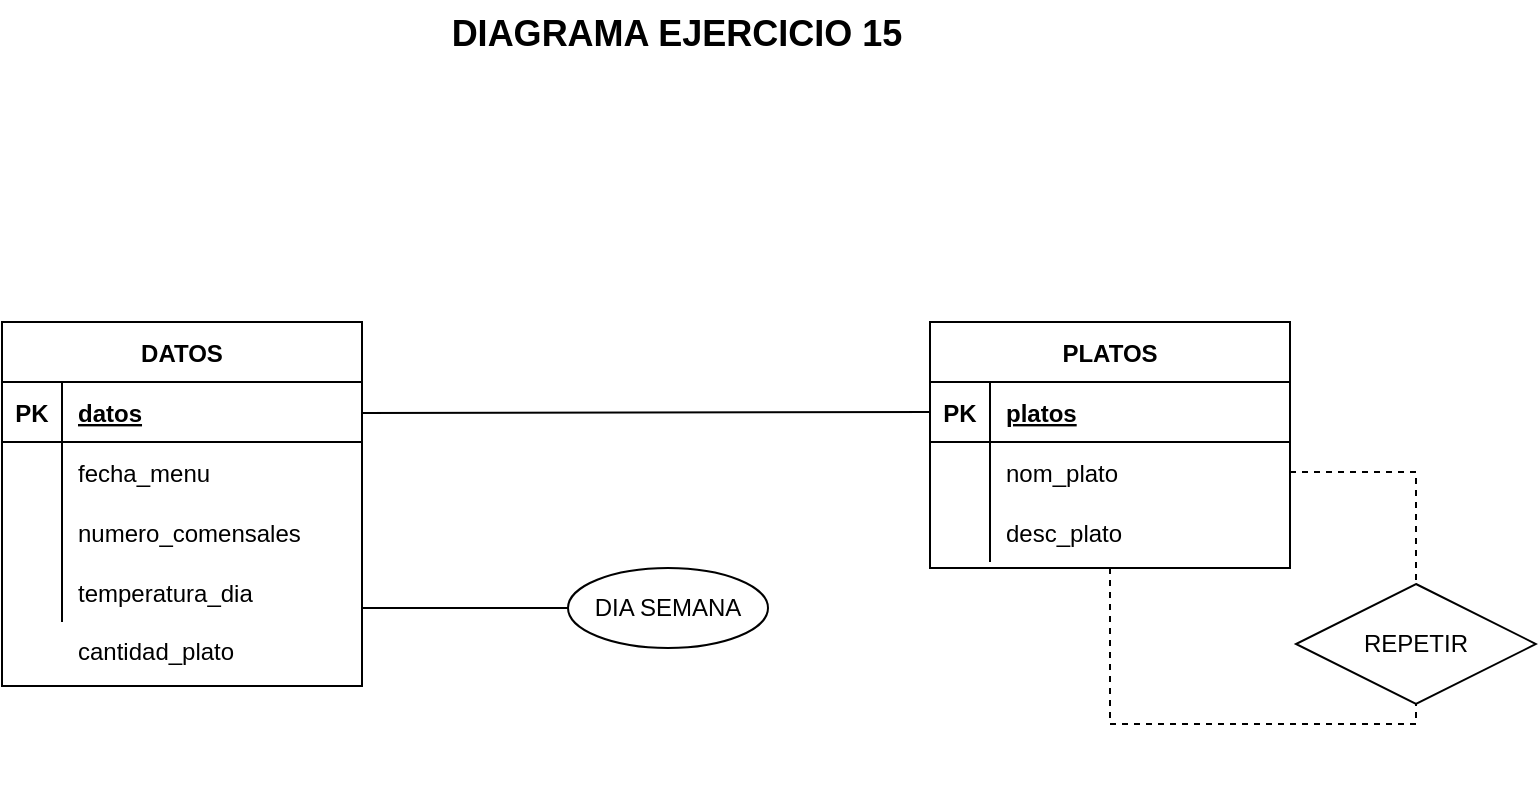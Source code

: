<mxfile version="20.1.4" type="github">
  <diagram id="-HrnMLMHnISkdgIZ-pA1" name="Página-1">
    <mxGraphModel dx="1422" dy="744" grid="0" gridSize="10" guides="1" tooltips="1" connect="1" arrows="1" fold="1" page="1" pageScale="1" pageWidth="1169" pageHeight="827" math="0" shadow="0">
      <root>
        <mxCell id="0" />
        <mxCell id="1" parent="0" />
        <mxCell id="fyiqRnM5UawtUj4CZROI-1" value="DATOS" style="shape=table;startSize=30;container=1;collapsible=1;childLayout=tableLayout;fixedRows=1;rowLines=0;fontStyle=1;align=center;resizeLast=1;" vertex="1" parent="1">
          <mxGeometry x="265" y="199" width="180" height="182" as="geometry" />
        </mxCell>
        <mxCell id="fyiqRnM5UawtUj4CZROI-2" value="" style="shape=tableRow;horizontal=0;startSize=0;swimlaneHead=0;swimlaneBody=0;fillColor=none;collapsible=0;dropTarget=0;points=[[0,0.5],[1,0.5]];portConstraint=eastwest;top=0;left=0;right=0;bottom=1;" vertex="1" parent="fyiqRnM5UawtUj4CZROI-1">
          <mxGeometry y="30" width="180" height="30" as="geometry" />
        </mxCell>
        <mxCell id="fyiqRnM5UawtUj4CZROI-3" value="PK" style="shape=partialRectangle;connectable=0;fillColor=none;top=0;left=0;bottom=0;right=0;fontStyle=1;overflow=hidden;" vertex="1" parent="fyiqRnM5UawtUj4CZROI-2">
          <mxGeometry width="30" height="30" as="geometry">
            <mxRectangle width="30" height="30" as="alternateBounds" />
          </mxGeometry>
        </mxCell>
        <mxCell id="fyiqRnM5UawtUj4CZROI-4" value="datos" style="shape=partialRectangle;connectable=0;fillColor=none;top=0;left=0;bottom=0;right=0;align=left;spacingLeft=6;fontStyle=5;overflow=hidden;" vertex="1" parent="fyiqRnM5UawtUj4CZROI-2">
          <mxGeometry x="30" width="150" height="30" as="geometry">
            <mxRectangle width="150" height="30" as="alternateBounds" />
          </mxGeometry>
        </mxCell>
        <mxCell id="fyiqRnM5UawtUj4CZROI-5" value="" style="shape=tableRow;horizontal=0;startSize=0;swimlaneHead=0;swimlaneBody=0;fillColor=none;collapsible=0;dropTarget=0;points=[[0,0.5],[1,0.5]];portConstraint=eastwest;top=0;left=0;right=0;bottom=0;" vertex="1" parent="fyiqRnM5UawtUj4CZROI-1">
          <mxGeometry y="60" width="180" height="30" as="geometry" />
        </mxCell>
        <mxCell id="fyiqRnM5UawtUj4CZROI-6" value="" style="shape=partialRectangle;connectable=0;fillColor=none;top=0;left=0;bottom=0;right=0;editable=1;overflow=hidden;" vertex="1" parent="fyiqRnM5UawtUj4CZROI-5">
          <mxGeometry width="30" height="30" as="geometry">
            <mxRectangle width="30" height="30" as="alternateBounds" />
          </mxGeometry>
        </mxCell>
        <mxCell id="fyiqRnM5UawtUj4CZROI-7" value="fecha_menu" style="shape=partialRectangle;connectable=0;fillColor=none;top=0;left=0;bottom=0;right=0;align=left;spacingLeft=6;overflow=hidden;" vertex="1" parent="fyiqRnM5UawtUj4CZROI-5">
          <mxGeometry x="30" width="150" height="30" as="geometry">
            <mxRectangle width="150" height="30" as="alternateBounds" />
          </mxGeometry>
        </mxCell>
        <mxCell id="fyiqRnM5UawtUj4CZROI-8" value="" style="shape=tableRow;horizontal=0;startSize=0;swimlaneHead=0;swimlaneBody=0;fillColor=none;collapsible=0;dropTarget=0;points=[[0,0.5],[1,0.5]];portConstraint=eastwest;top=0;left=0;right=0;bottom=0;" vertex="1" parent="fyiqRnM5UawtUj4CZROI-1">
          <mxGeometry y="90" width="180" height="30" as="geometry" />
        </mxCell>
        <mxCell id="fyiqRnM5UawtUj4CZROI-9" value="" style="shape=partialRectangle;connectable=0;fillColor=none;top=0;left=0;bottom=0;right=0;editable=1;overflow=hidden;" vertex="1" parent="fyiqRnM5UawtUj4CZROI-8">
          <mxGeometry width="30" height="30" as="geometry">
            <mxRectangle width="30" height="30" as="alternateBounds" />
          </mxGeometry>
        </mxCell>
        <mxCell id="fyiqRnM5UawtUj4CZROI-10" value="numero_comensales" style="shape=partialRectangle;connectable=0;fillColor=none;top=0;left=0;bottom=0;right=0;align=left;spacingLeft=6;overflow=hidden;" vertex="1" parent="fyiqRnM5UawtUj4CZROI-8">
          <mxGeometry x="30" width="150" height="30" as="geometry">
            <mxRectangle width="150" height="30" as="alternateBounds" />
          </mxGeometry>
        </mxCell>
        <mxCell id="fyiqRnM5UawtUj4CZROI-11" value="" style="shape=tableRow;horizontal=0;startSize=0;swimlaneHead=0;swimlaneBody=0;fillColor=none;collapsible=0;dropTarget=0;points=[[0,0.5],[1,0.5]];portConstraint=eastwest;top=0;left=0;right=0;bottom=0;" vertex="1" parent="fyiqRnM5UawtUj4CZROI-1">
          <mxGeometry y="120" width="180" height="30" as="geometry" />
        </mxCell>
        <mxCell id="fyiqRnM5UawtUj4CZROI-12" value="" style="shape=partialRectangle;connectable=0;fillColor=none;top=0;left=0;bottom=0;right=0;editable=1;overflow=hidden;" vertex="1" parent="fyiqRnM5UawtUj4CZROI-11">
          <mxGeometry width="30" height="30" as="geometry">
            <mxRectangle width="30" height="30" as="alternateBounds" />
          </mxGeometry>
        </mxCell>
        <mxCell id="fyiqRnM5UawtUj4CZROI-13" value="temperatura_dia" style="shape=partialRectangle;connectable=0;fillColor=none;top=0;left=0;bottom=0;right=0;align=left;spacingLeft=6;overflow=hidden;" vertex="1" parent="fyiqRnM5UawtUj4CZROI-11">
          <mxGeometry x="30" width="150" height="30" as="geometry">
            <mxRectangle width="150" height="30" as="alternateBounds" />
          </mxGeometry>
        </mxCell>
        <mxCell id="fyiqRnM5UawtUj4CZROI-14" value="PLATOS" style="shape=table;startSize=30;container=1;collapsible=1;childLayout=tableLayout;fixedRows=1;rowLines=0;fontStyle=1;align=center;resizeLast=1;" vertex="1" parent="1">
          <mxGeometry x="729" y="199" width="180" height="123" as="geometry" />
        </mxCell>
        <mxCell id="fyiqRnM5UawtUj4CZROI-15" value="" style="shape=tableRow;horizontal=0;startSize=0;swimlaneHead=0;swimlaneBody=0;fillColor=none;collapsible=0;dropTarget=0;points=[[0,0.5],[1,0.5]];portConstraint=eastwest;top=0;left=0;right=0;bottom=1;" vertex="1" parent="fyiqRnM5UawtUj4CZROI-14">
          <mxGeometry y="30" width="180" height="30" as="geometry" />
        </mxCell>
        <mxCell id="fyiqRnM5UawtUj4CZROI-16" value="PK" style="shape=partialRectangle;connectable=0;fillColor=none;top=0;left=0;bottom=0;right=0;fontStyle=1;overflow=hidden;" vertex="1" parent="fyiqRnM5UawtUj4CZROI-15">
          <mxGeometry width="30" height="30" as="geometry">
            <mxRectangle width="30" height="30" as="alternateBounds" />
          </mxGeometry>
        </mxCell>
        <mxCell id="fyiqRnM5UawtUj4CZROI-17" value="platos" style="shape=partialRectangle;connectable=0;fillColor=none;top=0;left=0;bottom=0;right=0;align=left;spacingLeft=6;fontStyle=5;overflow=hidden;" vertex="1" parent="fyiqRnM5UawtUj4CZROI-15">
          <mxGeometry x="30" width="150" height="30" as="geometry">
            <mxRectangle width="150" height="30" as="alternateBounds" />
          </mxGeometry>
        </mxCell>
        <mxCell id="fyiqRnM5UawtUj4CZROI-18" value="" style="shape=tableRow;horizontal=0;startSize=0;swimlaneHead=0;swimlaneBody=0;fillColor=none;collapsible=0;dropTarget=0;points=[[0,0.5],[1,0.5]];portConstraint=eastwest;top=0;left=0;right=0;bottom=0;" vertex="1" parent="fyiqRnM5UawtUj4CZROI-14">
          <mxGeometry y="60" width="180" height="30" as="geometry" />
        </mxCell>
        <mxCell id="fyiqRnM5UawtUj4CZROI-19" value="" style="shape=partialRectangle;connectable=0;fillColor=none;top=0;left=0;bottom=0;right=0;editable=1;overflow=hidden;" vertex="1" parent="fyiqRnM5UawtUj4CZROI-18">
          <mxGeometry width="30" height="30" as="geometry">
            <mxRectangle width="30" height="30" as="alternateBounds" />
          </mxGeometry>
        </mxCell>
        <mxCell id="fyiqRnM5UawtUj4CZROI-20" value="nom_plato" style="shape=partialRectangle;connectable=0;fillColor=none;top=0;left=0;bottom=0;right=0;align=left;spacingLeft=6;overflow=hidden;" vertex="1" parent="fyiqRnM5UawtUj4CZROI-18">
          <mxGeometry x="30" width="150" height="30" as="geometry">
            <mxRectangle width="150" height="30" as="alternateBounds" />
          </mxGeometry>
        </mxCell>
        <mxCell id="fyiqRnM5UawtUj4CZROI-21" value="" style="shape=tableRow;horizontal=0;startSize=0;swimlaneHead=0;swimlaneBody=0;fillColor=none;collapsible=0;dropTarget=0;points=[[0,0.5],[1,0.5]];portConstraint=eastwest;top=0;left=0;right=0;bottom=0;" vertex="1" parent="fyiqRnM5UawtUj4CZROI-14">
          <mxGeometry y="90" width="180" height="30" as="geometry" />
        </mxCell>
        <mxCell id="fyiqRnM5UawtUj4CZROI-22" value="" style="shape=partialRectangle;connectable=0;fillColor=none;top=0;left=0;bottom=0;right=0;editable=1;overflow=hidden;" vertex="1" parent="fyiqRnM5UawtUj4CZROI-21">
          <mxGeometry width="30" height="30" as="geometry">
            <mxRectangle width="30" height="30" as="alternateBounds" />
          </mxGeometry>
        </mxCell>
        <mxCell id="fyiqRnM5UawtUj4CZROI-23" value="desc_plato" style="shape=partialRectangle;connectable=0;fillColor=none;top=0;left=0;bottom=0;right=0;align=left;spacingLeft=6;overflow=hidden;" vertex="1" parent="fyiqRnM5UawtUj4CZROI-21">
          <mxGeometry x="30" width="150" height="30" as="geometry">
            <mxRectangle width="150" height="30" as="alternateBounds" />
          </mxGeometry>
        </mxCell>
        <mxCell id="fyiqRnM5UawtUj4CZROI-29" value="REPETIR" style="shape=rhombus;perimeter=rhombusPerimeter;whiteSpace=wrap;html=1;align=center;" vertex="1" parent="1">
          <mxGeometry x="912" y="330" width="120" height="60" as="geometry" />
        </mxCell>
        <mxCell id="fyiqRnM5UawtUj4CZROI-33" value="DIA SEMANA" style="ellipse;whiteSpace=wrap;html=1;align=center;" vertex="1" parent="1">
          <mxGeometry x="548" y="322" width="100" height="40" as="geometry" />
        </mxCell>
        <mxCell id="fyiqRnM5UawtUj4CZROI-34" value="" style="endArrow=none;html=1;rounded=0;exitX=0.5;exitY=1;exitDx=0;exitDy=0;entryX=0.5;entryY=1;entryDx=0;entryDy=0;edgeStyle=orthogonalEdgeStyle;dashed=1;" edge="1" parent="1" source="fyiqRnM5UawtUj4CZROI-14" target="fyiqRnM5UawtUj4CZROI-29">
          <mxGeometry relative="1" as="geometry">
            <mxPoint x="650" y="325" as="sourcePoint" />
            <mxPoint x="810" y="325" as="targetPoint" />
          </mxGeometry>
        </mxCell>
        <mxCell id="fyiqRnM5UawtUj4CZROI-36" value="" style="shape=tableRow;horizontal=0;startSize=0;swimlaneHead=0;swimlaneBody=0;fillColor=none;collapsible=0;dropTarget=0;points=[[0,0.5],[1,0.5]];portConstraint=eastwest;top=0;left=0;right=0;bottom=0;" vertex="1" parent="1">
          <mxGeometry x="265" y="347" width="180" height="30" as="geometry" />
        </mxCell>
        <mxCell id="fyiqRnM5UawtUj4CZROI-37" value="" style="shape=partialRectangle;connectable=0;fillColor=none;top=0;left=0;bottom=0;right=0;editable=1;overflow=hidden;" vertex="1" parent="fyiqRnM5UawtUj4CZROI-36">
          <mxGeometry width="30" height="30" as="geometry">
            <mxRectangle width="30" height="30" as="alternateBounds" />
          </mxGeometry>
        </mxCell>
        <mxCell id="fyiqRnM5UawtUj4CZROI-39" value="" style="shape=tableRow;horizontal=0;startSize=0;swimlaneHead=0;swimlaneBody=0;fillColor=none;collapsible=0;dropTarget=0;points=[[0,0.5],[1,0.5]];portConstraint=eastwest;top=0;left=0;right=0;bottom=0;" vertex="1" parent="1">
          <mxGeometry x="265" y="376" width="180" height="30" as="geometry" />
        </mxCell>
        <mxCell id="fyiqRnM5UawtUj4CZROI-40" value="" style="shape=partialRectangle;connectable=0;fillColor=none;top=0;left=0;bottom=0;right=0;editable=1;overflow=hidden;" vertex="1" parent="fyiqRnM5UawtUj4CZROI-39">
          <mxGeometry width="30" height="30" as="geometry">
            <mxRectangle width="30" height="30" as="alternateBounds" />
          </mxGeometry>
        </mxCell>
        <mxCell id="fyiqRnM5UawtUj4CZROI-42" value="" style="shape=tableRow;horizontal=0;startSize=0;swimlaneHead=0;swimlaneBody=0;fillColor=none;collapsible=0;dropTarget=0;points=[[0,0.5],[1,0.5]];portConstraint=eastwest;top=0;left=0;right=0;bottom=0;" vertex="1" parent="1">
          <mxGeometry x="265" y="407" width="180" height="30" as="geometry" />
        </mxCell>
        <mxCell id="fyiqRnM5UawtUj4CZROI-43" value="" style="shape=partialRectangle;connectable=0;fillColor=none;top=0;left=0;bottom=0;right=0;editable=1;overflow=hidden;" vertex="1" parent="fyiqRnM5UawtUj4CZROI-42">
          <mxGeometry width="30" height="30" as="geometry">
            <mxRectangle width="30" height="30" as="alternateBounds" />
          </mxGeometry>
        </mxCell>
        <mxCell id="fyiqRnM5UawtUj4CZROI-58" value="" style="endArrow=none;html=1;rounded=0;dashed=1;exitX=1;exitY=0.5;exitDx=0;exitDy=0;entryX=0.5;entryY=0;entryDx=0;entryDy=0;edgeStyle=orthogonalEdgeStyle;" edge="1" parent="1" source="fyiqRnM5UawtUj4CZROI-18" target="fyiqRnM5UawtUj4CZROI-29">
          <mxGeometry relative="1" as="geometry">
            <mxPoint x="464" y="426" as="sourcePoint" />
            <mxPoint x="624" y="426" as="targetPoint" />
          </mxGeometry>
        </mxCell>
        <mxCell id="fyiqRnM5UawtUj4CZROI-59" value="" style="endArrow=none;html=1;rounded=0;entryX=0;entryY=0.5;entryDx=0;entryDy=0;exitX=1;exitY=0.25;exitDx=0;exitDy=0;" edge="1" parent="1" source="fyiqRnM5UawtUj4CZROI-1" target="fyiqRnM5UawtUj4CZROI-15">
          <mxGeometry relative="1" as="geometry">
            <mxPoint x="464" y="426" as="sourcePoint" />
            <mxPoint x="691" y="236" as="targetPoint" />
          </mxGeometry>
        </mxCell>
        <mxCell id="fyiqRnM5UawtUj4CZROI-60" value="" style="endArrow=none;html=1;rounded=0;entryX=0;entryY=0.5;entryDx=0;entryDy=0;exitX=1;exitY=0.5;exitDx=0;exitDy=0;edgeStyle=orthogonalEdgeStyle;" edge="1" parent="1" source="fyiqRnM5UawtUj4CZROI-8" target="fyiqRnM5UawtUj4CZROI-33">
          <mxGeometry relative="1" as="geometry">
            <mxPoint x="467" y="260.67" as="sourcePoint" />
            <mxPoint x="555.08" y="226.0" as="targetPoint" />
            <Array as="points">
              <mxPoint x="445" y="342" />
            </Array>
          </mxGeometry>
        </mxCell>
        <mxCell id="fyiqRnM5UawtUj4CZROI-61" value="cantidad_plato" style="shape=partialRectangle;connectable=0;fillColor=none;top=0;left=0;bottom=0;right=0;align=left;spacingLeft=6;overflow=hidden;" vertex="1" parent="1">
          <mxGeometry x="295" y="348" width="150" height="30" as="geometry">
            <mxRectangle width="150" height="30" as="alternateBounds" />
          </mxGeometry>
        </mxCell>
        <mxCell id="fyiqRnM5UawtUj4CZROI-62" value="&lt;font style=&quot;font-size: 18px;&quot;&gt;&lt;b&gt;DIAGRAMA EJERCICIO 15&lt;/b&gt;&lt;/font&gt;" style="text;html=1;align=center;verticalAlign=middle;resizable=0;points=[];autosize=1;strokeColor=none;fillColor=none;" vertex="1" parent="1">
          <mxGeometry x="480" y="38" width="244" height="34" as="geometry" />
        </mxCell>
      </root>
    </mxGraphModel>
  </diagram>
</mxfile>
